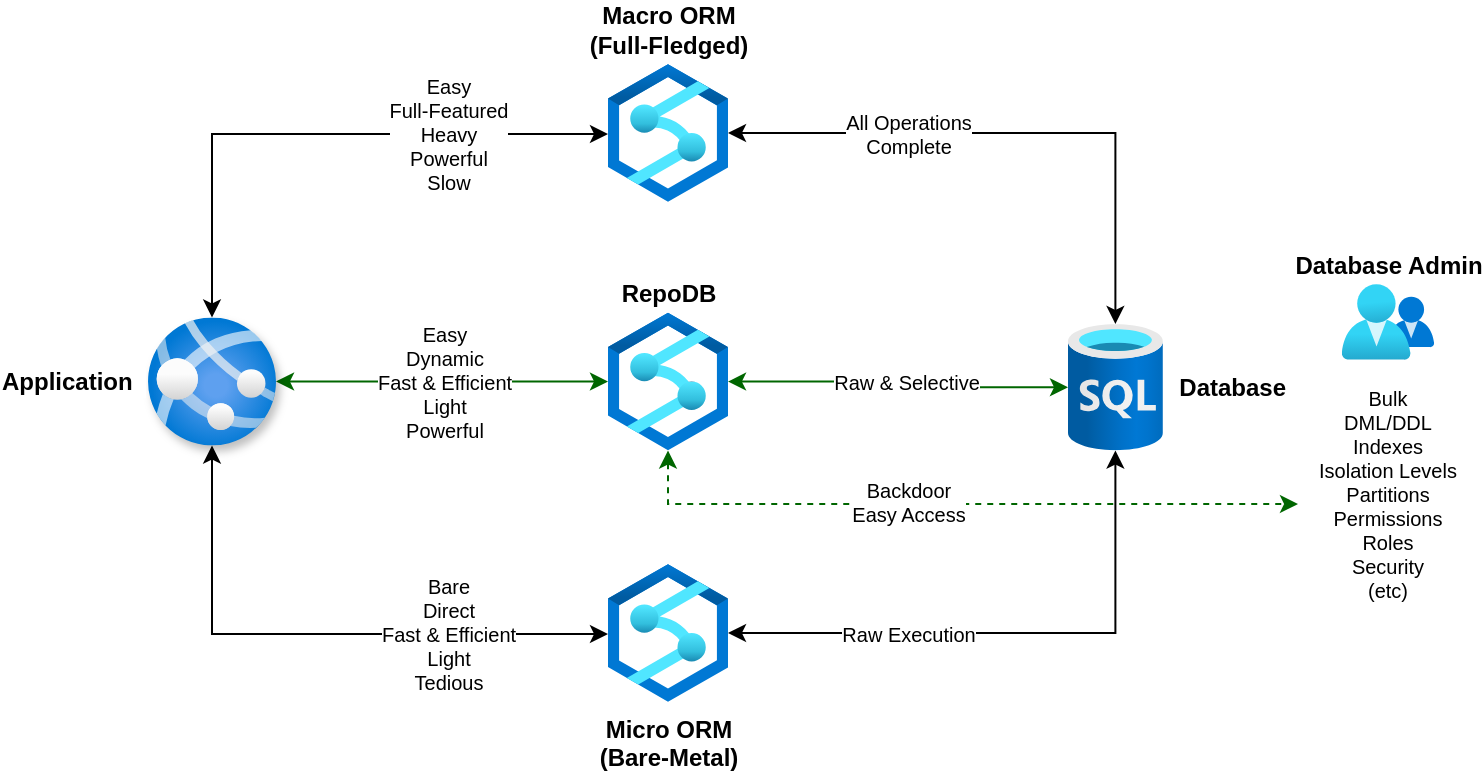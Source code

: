<mxfile version="14.1.2" type="device" pages="6"><diagram id="10lIFH7Bg5cC7D3KrlRW" name="Difference"><mxGraphModel dx="1888" dy="525" grid="1" gridSize="10" guides="1" tooltips="1" connect="1" arrows="1" fold="1" page="1" pageScale="1" pageWidth="850" pageHeight="1100" math="0" shadow="0"><root><mxCell id="GfgSWUdoKKVmGwjpUmnq-0"/><mxCell id="GfgSWUdoKKVmGwjpUmnq-1" parent="GfgSWUdoKKVmGwjpUmnq-0"/><mxCell id="CgkkvirQ11GcVkRN40uU-2" style="edgeStyle=orthogonalEdgeStyle;rounded=0;orthogonalLoop=1;jettySize=auto;html=1;startArrow=classic;startFill=1;strokeColor=#006600;" edge="1" parent="GfgSWUdoKKVmGwjpUmnq-1" source="cIOMHiSK-U18MOHfjPbA-0" target="CgkkvirQ11GcVkRN40uU-1"><mxGeometry relative="1" as="geometry"/></mxCell><mxCell id="5gTxsN88j9ndWd8xic8Z-1" value="Easy&lt;br style=&quot;font-size: 10px&quot;&gt;Dynamic&lt;br style=&quot;font-size: 10px&quot;&gt;Fast &amp;amp; Efficient&lt;br&gt;Light&lt;br&gt;Powerful" style="edgeLabel;html=1;align=center;verticalAlign=middle;resizable=0;points=[];fontSize=10;" vertex="1" connectable="0" parent="CgkkvirQ11GcVkRN40uU-2"><mxGeometry x="0.078" y="1" relative="1" as="geometry"><mxPoint x="-5.67" y="0.92" as="offset"/></mxGeometry></mxCell><mxCell id="cIOMHiSK-U18MOHfjPbA-0" value="&lt;b&gt;Application&amp;nbsp;&amp;nbsp;&lt;/b&gt;" style="aspect=fixed;html=1;points=[];align=right;image;fontSize=12;image=img/lib/azure2/containers/App_Services.svg;shadow=1;labelPosition=left;verticalLabelPosition=middle;verticalAlign=middle;" vertex="1" parent="GfgSWUdoKKVmGwjpUmnq-1"><mxGeometry x="-150" y="216.75" width="64" height="64" as="geometry"/></mxCell><mxCell id="CgkkvirQ11GcVkRN40uU-0" value="&amp;nbsp; Database" style="aspect=fixed;html=1;points=[];align=left;image;fontSize=12;image=img/lib/azure2/databases/SQL_Database.svg;fontStyle=1;labelPosition=right;verticalLabelPosition=middle;verticalAlign=middle;" vertex="1" parent="GfgSWUdoKKVmGwjpUmnq-1"><mxGeometry x="310" y="220" width="47.44" height="63.25" as="geometry"/></mxCell><mxCell id="CgkkvirQ11GcVkRN40uU-7" style="edgeStyle=orthogonalEdgeStyle;rounded=0;orthogonalLoop=1;jettySize=auto;html=1;fontSize=10;startArrow=classic;startFill=1;strokeColor=#006600;" edge="1" parent="GfgSWUdoKKVmGwjpUmnq-1" source="CgkkvirQ11GcVkRN40uU-1" target="CgkkvirQ11GcVkRN40uU-0"><mxGeometry relative="1" as="geometry"/></mxCell><mxCell id="5gTxsN88j9ndWd8xic8Z-0" value="Raw &amp;amp; Selective" style="edgeLabel;html=1;align=center;verticalAlign=middle;resizable=0;points=[];fontSize=10;" vertex="1" connectable="0" parent="CgkkvirQ11GcVkRN40uU-7"><mxGeometry x="-0.079" relative="1" as="geometry"><mxPoint x="9" y="-0.05" as="offset"/></mxGeometry></mxCell><mxCell id="5gTxsN88j9ndWd8xic8Z-18" style="edgeStyle=orthogonalEdgeStyle;rounded=0;orthogonalLoop=1;jettySize=auto;html=1;startArrow=classic;startFill=1;fontSize=10;dashed=1;strokeColor=#006600;" edge="1" parent="GfgSWUdoKKVmGwjpUmnq-1" source="CgkkvirQ11GcVkRN40uU-1" target="5gTxsN88j9ndWd8xic8Z-17"><mxGeometry relative="1" as="geometry"><Array as="points"><mxPoint x="110" y="310"/><mxPoint x="470" y="310"/></Array></mxGeometry></mxCell><mxCell id="5gTxsN88j9ndWd8xic8Z-19" value="Backdoor&lt;br&gt;Easy Access" style="edgeLabel;html=1;align=center;verticalAlign=middle;resizable=0;points=[];fontSize=10;" vertex="1" connectable="0" parent="5gTxsN88j9ndWd8xic8Z-18"><mxGeometry x="0.074" y="1" relative="1" as="geometry"><mxPoint x="-37.25" as="offset"/></mxGeometry></mxCell><mxCell id="CgkkvirQ11GcVkRN40uU-1" value="RepoDB" style="aspect=fixed;html=1;points=[];align=center;image;fontSize=12;image=img/lib/azure2/databases/Azure_Synapse_Analytics.svg;fontStyle=1;labelPosition=center;verticalLabelPosition=top;verticalAlign=bottom;" vertex="1" parent="GfgSWUdoKKVmGwjpUmnq-1"><mxGeometry x="80" y="214.25" width="60" height="69" as="geometry"/></mxCell><mxCell id="5gTxsN88j9ndWd8xic8Z-2" value="Micro ORM&lt;br&gt;(Bare-Metal)" style="aspect=fixed;html=1;points=[];align=center;image;fontSize=12;image=img/lib/azure2/databases/Azure_Synapse_Analytics.svg;fontStyle=1" vertex="1" parent="GfgSWUdoKKVmGwjpUmnq-1"><mxGeometry x="80" y="340" width="60" height="69" as="geometry"/></mxCell><mxCell id="5gTxsN88j9ndWd8xic8Z-3" value="Macro ORM&lt;br&gt;(Full-Fledged)" style="aspect=fixed;html=1;points=[];align=center;image;fontSize=12;image=img/lib/azure2/databases/Azure_Synapse_Analytics.svg;fontStyle=1;labelPosition=center;verticalLabelPosition=top;verticalAlign=bottom;" vertex="1" parent="GfgSWUdoKKVmGwjpUmnq-1"><mxGeometry x="80" y="90" width="60" height="69" as="geometry"/></mxCell><mxCell id="5gTxsN88j9ndWd8xic8Z-4" style="edgeStyle=orthogonalEdgeStyle;rounded=0;orthogonalLoop=1;jettySize=auto;html=1;startArrow=classic;startFill=1;fontSize=10;" edge="1" parent="GfgSWUdoKKVmGwjpUmnq-1" source="cIOMHiSK-U18MOHfjPbA-0" target="5gTxsN88j9ndWd8xic8Z-3"><mxGeometry relative="1" as="geometry"><mxPoint x="-156" y="261.294" as="sourcePoint"/><mxPoint x="60" y="104" as="targetPoint"/><Array as="points"><mxPoint x="-118" y="125"/></Array></mxGeometry></mxCell><mxCell id="5gTxsN88j9ndWd8xic8Z-5" value="Easy&lt;br style=&quot;font-size: 10px;&quot;&gt;Full-Featured&lt;br style=&quot;font-size: 10px;&quot;&gt;Heavy&lt;br style=&quot;font-size: 10px;&quot;&gt;Powerful&lt;br style=&quot;font-size: 10px;&quot;&gt;Slow" style="edgeLabel;html=1;align=center;verticalAlign=middle;resizable=0;points=[];fontSize=10;" vertex="1" connectable="0" parent="5gTxsN88j9ndWd8xic8Z-4"><mxGeometry x="0.078" y="1" relative="1" as="geometry"><mxPoint x="53.75" y="0.5" as="offset"/></mxGeometry></mxCell><mxCell id="5gTxsN88j9ndWd8xic8Z-6" style="edgeStyle=orthogonalEdgeStyle;rounded=0;orthogonalLoop=1;jettySize=auto;html=1;fontSize=10;startArrow=classic;startFill=1;" edge="1" parent="GfgSWUdoKKVmGwjpUmnq-1" source="5gTxsN88j9ndWd8xic8Z-3" target="CgkkvirQ11GcVkRN40uU-0"><mxGeometry relative="1" as="geometry"><mxPoint x="150" y="258.824" as="sourcePoint"/><mxPoint x="390" y="258.706" as="targetPoint"/></mxGeometry></mxCell><mxCell id="5gTxsN88j9ndWd8xic8Z-7" value="All Operations&lt;br style=&quot;font-size: 10px;&quot;&gt;Complete" style="edgeLabel;html=1;align=center;verticalAlign=middle;resizable=0;points=[];fontSize=10;" vertex="1" connectable="0" parent="5gTxsN88j9ndWd8xic8Z-6"><mxGeometry x="-0.079" relative="1" as="geometry"><mxPoint x="-43" as="offset"/></mxGeometry></mxCell><mxCell id="5gTxsN88j9ndWd8xic8Z-8" style="edgeStyle=orthogonalEdgeStyle;rounded=0;orthogonalLoop=1;jettySize=auto;html=1;startArrow=classic;startFill=1;fontSize=10;" edge="1" parent="GfgSWUdoKKVmGwjpUmnq-1" source="cIOMHiSK-U18MOHfjPbA-0" target="5gTxsN88j9ndWd8xic8Z-2"><mxGeometry relative="1" as="geometry"><mxPoint x="-172" y="320" as="sourcePoint"/><mxPoint x="60" y="395" as="targetPoint"/><Array as="points"><mxPoint x="-118" y="375"/></Array></mxGeometry></mxCell><mxCell id="5gTxsN88j9ndWd8xic8Z-9" value="Bare&lt;br&gt;Direct&lt;br style=&quot;font-size: 10px&quot;&gt;Fast &amp;amp; Efficient&lt;br style=&quot;font-size: 10px&quot;&gt;Light&lt;br style=&quot;font-size: 10px&quot;&gt;Tedious" style="edgeLabel;html=1;align=center;verticalAlign=middle;resizable=0;points=[];fontSize=10;" vertex="1" connectable="0" parent="5gTxsN88j9ndWd8xic8Z-8"><mxGeometry x="0.078" y="1" relative="1" as="geometry"><mxPoint x="54.25" y="0.5" as="offset"/></mxGeometry></mxCell><mxCell id="5gTxsN88j9ndWd8xic8Z-10" style="edgeStyle=orthogonalEdgeStyle;rounded=0;orthogonalLoop=1;jettySize=auto;html=1;fontSize=10;startArrow=classic;startFill=1;" edge="1" parent="GfgSWUdoKKVmGwjpUmnq-1" source="5gTxsN88j9ndWd8xic8Z-2" target="CgkkvirQ11GcVkRN40uU-0"><mxGeometry relative="1" as="geometry"><mxPoint x="150" y="114.5" as="sourcePoint"/><mxPoint x="413.667" y="227.13" as="targetPoint"/></mxGeometry></mxCell><mxCell id="5gTxsN88j9ndWd8xic8Z-11" value="Raw Execution" style="edgeLabel;html=1;align=center;verticalAlign=middle;resizable=0;points=[];fontSize=10;" vertex="1" connectable="0" parent="5gTxsN88j9ndWd8xic8Z-10"><mxGeometry x="-0.079" relative="1" as="geometry"><mxPoint x="-41.0" as="offset"/></mxGeometry></mxCell><mxCell id="5gTxsN88j9ndWd8xic8Z-17" value="Bulk&lt;br&gt;DML/DDL&lt;br&gt;Indexes&lt;br&gt;Isolation Levels&lt;br&gt;Partitions&lt;br&gt;Permissions&lt;br&gt;Roles&lt;br&gt;Security&lt;br&gt;(etc)" style="text;html=1;strokeColor=none;fillColor=none;align=center;verticalAlign=middle;whiteSpace=wrap;rounded=0;shadow=0;dashed=1;fontSize=10;" vertex="1" parent="GfgSWUdoKKVmGwjpUmnq-1"><mxGeometry x="425" y="240" width="90" height="130" as="geometry"/></mxCell><mxCell id="5gTxsN88j9ndWd8xic8Z-20" value="Database Admin" style="aspect=fixed;html=1;points=[];align=center;image;fontSize=12;image=img/lib/azure2/identity/Groups.svg;shadow=0;dashed=1;fontStyle=1;labelPosition=center;verticalLabelPosition=top;verticalAlign=bottom;" vertex="1" parent="GfgSWUdoKKVmGwjpUmnq-1"><mxGeometry x="446.93" y="200" width="46.13" height="38" as="geometry"/></mxCell></root></mxGraphModel></diagram><diagram id="eZhlP6qboFKblWnlR4mY" name="Cache"><mxGraphModel dx="1888" dy="525" grid="1" gridSize="10" guides="1" tooltips="1" connect="1" arrows="1" fold="1" page="1" pageScale="1" pageWidth="850" pageHeight="1100" math="0" shadow="0"><root><mxCell id="0"/><mxCell id="1" parent="0"/><mxCell id="Wlg2prGURSGZvfRcn7S8-1" value="Cache Storage" style="aspect=fixed;html=1;points=[];align=center;image;fontSize=12;image=img/lib/azure2/general/Cache.svg;fontStyle=1" parent="1" vertex="1"><mxGeometry x="275" y="226.5" width="47" height="47" as="geometry"/></mxCell><mxCell id="Wlg2prGURSGZvfRcn7S8-3" value="Database&lt;br&gt;(Network Boundary)&lt;br&gt;(Cloud/On-Premise)" style="aspect=fixed;html=1;points=[];align=center;image;fontSize=12;image=img/lib/azure2/databases/SQL_Database.svg;fontStyle=1" parent="1" vertex="1"><mxGeometry x="139.24" y="320" width="36.75" height="49" as="geometry"/></mxCell><mxCell id="Wlg2prGURSGZvfRcn7S8-7" value="Has CacheKey?" style="aspect=fixed;html=1;points=[];align=center;image;fontSize=12;image=img/lib/azure2/general/Code.svg;fontStyle=1;verticalAlign=bottom;labelPosition=center;verticalLabelPosition=top;" parent="1" vertex="1"><mxGeometry x="130.54" y="228" width="54.15" height="44" as="geometry"/></mxCell><mxCell id="Wlg2prGURSGZvfRcn7S8-8" value="&amp;nbsp;Is Present?" style="aspect=fixed;html=1;points=[];align=left;image;fontSize=12;image=img/lib/azure2/general/Code.svg;fontStyle=1;labelPosition=right;verticalLabelPosition=middle;verticalAlign=middle;" parent="1" vertex="1"><mxGeometry x="411" y="226.5" width="54.77" height="44.5" as="geometry"/></mxCell><mxCell id="Wlg2prGURSGZvfRcn7S8-13" value="" style="endArrow=classic;html=1;" parent="1" target="hF_R-jiEY0Gknix1rEMa-2" edge="1"><mxGeometry width="50" height="50" relative="1" as="geometry"><mxPoint x="-110" y="252" as="sourcePoint"/><mxPoint x="-21" y="252" as="targetPoint"/></mxGeometry></mxCell><mxCell id="Wlg2prGURSGZvfRcn7S8-16" value="Call" style="edgeLabel;html=1;align=center;verticalAlign=middle;resizable=0;points=[];" parent="Wlg2prGURSGZvfRcn7S8-13" vertex="1" connectable="0"><mxGeometry x="-0.101" relative="1" as="geometry"><mxPoint x="-2.8" as="offset"/></mxGeometry></mxCell><mxCell id="Wlg2prGURSGZvfRcn7S8-14" value="" style="endArrow=classic;html=1;" parent="1" source="hF_R-jiEY0Gknix1rEMa-2" target="Wlg2prGURSGZvfRcn7S8-7" edge="1"><mxGeometry width="50" height="50" relative="1" as="geometry"><mxPoint x="27.75" y="251.684" as="sourcePoint"/><mxPoint x="29" y="264" as="targetPoint"/></mxGeometry></mxCell><mxCell id="Wlg2prGURSGZvfRcn7S8-22" value="Check" style="edgeLabel;html=1;align=center;verticalAlign=middle;resizable=0;points=[];" parent="Wlg2prGURSGZvfRcn7S8-14" vertex="1" connectable="0"><mxGeometry x="0.046" relative="1" as="geometry"><mxPoint as="offset"/></mxGeometry></mxCell><mxCell id="Wlg2prGURSGZvfRcn7S8-23" value="" style="endArrow=classic;html=1;" parent="1" source="Wlg2prGURSGZvfRcn7S8-7" target="Wlg2prGURSGZvfRcn7S8-1" edge="1"><mxGeometry width="50" height="50" relative="1" as="geometry"><mxPoint x="81.0" y="264" as="sourcePoint"/><mxPoint x="210" y="264" as="targetPoint"/></mxGeometry></mxCell><mxCell id="Wlg2prGURSGZvfRcn7S8-24" value="Yes" style="edgeLabel;html=1;align=center;verticalAlign=middle;resizable=0;points=[];" parent="Wlg2prGURSGZvfRcn7S8-23" vertex="1" connectable="0"><mxGeometry x="0.046" relative="1" as="geometry"><mxPoint as="offset"/></mxGeometry></mxCell><mxCell id="Wlg2prGURSGZvfRcn7S8-25" value="" style="endArrow=classic;html=1;" parent="1" source="Wlg2prGURSGZvfRcn7S8-7" target="Wlg2prGURSGZvfRcn7S8-3" edge="1"><mxGeometry width="50" height="50" relative="1" as="geometry"><mxPoint x="91.0" y="274" as="sourcePoint"/><mxPoint x="220" y="274" as="targetPoint"/></mxGeometry></mxCell><mxCell id="Wlg2prGURSGZvfRcn7S8-26" value="No" style="edgeLabel;html=1;align=center;verticalAlign=middle;resizable=0;points=[];" parent="Wlg2prGURSGZvfRcn7S8-25" vertex="1" connectable="0"><mxGeometry x="0.046" relative="1" as="geometry"><mxPoint as="offset"/></mxGeometry></mxCell><mxCell id="Wlg2prGURSGZvfRcn7S8-27" value="" style="endArrow=classic;html=1;" parent="1" source="Wlg2prGURSGZvfRcn7S8-1" target="Wlg2prGURSGZvfRcn7S8-8" edge="1"><mxGeometry width="50" height="50" relative="1" as="geometry"><mxPoint x="101.0" y="284" as="sourcePoint"/><mxPoint x="230" y="284" as="targetPoint"/></mxGeometry></mxCell><mxCell id="Wlg2prGURSGZvfRcn7S8-28" value="Check" style="edgeLabel;html=1;align=center;verticalAlign=middle;resizable=0;points=[];" parent="Wlg2prGURSGZvfRcn7S8-27" vertex="1" connectable="0"><mxGeometry x="0.046" relative="1" as="geometry"><mxPoint as="offset"/></mxGeometry></mxCell><mxCell id="Wlg2prGURSGZvfRcn7S8-29" value="" style="endArrow=classic;html=1;" parent="1" source="Wlg2prGURSGZvfRcn7S8-8" target="hF_R-jiEY0Gknix1rEMa-1" edge="1"><mxGeometry width="50" height="50" relative="1" as="geometry"><mxPoint x="603" y="228" as="sourcePoint"/><mxPoint x="-144.86" y="221.04" as="targetPoint"/><Array as="points"><mxPoint x="440" y="150"/><mxPoint x="-144" y="150"/></Array></mxGeometry></mxCell><mxCell id="Wlg2prGURSGZvfRcn7S8-30" value="Yes/&lt;br&gt;Return" style="edgeLabel;html=1;align=center;verticalAlign=middle;resizable=0;points=[];" parent="Wlg2prGURSGZvfRcn7S8-29" vertex="1" connectable="0"><mxGeometry x="0.046" relative="1" as="geometry"><mxPoint x="300.94" y="25" as="offset"/></mxGeometry></mxCell><mxCell id="Wlg2prGURSGZvfRcn7S8-31" value="" style="endArrow=classic;html=1;" parent="1" source="Wlg2prGURSGZvfRcn7S8-8" target="Wlg2prGURSGZvfRcn7S8-3" edge="1"><mxGeometry width="50" height="50" relative="1" as="geometry"><mxPoint x="284" y="274" as="sourcePoint"/><mxPoint x="379" y="392" as="targetPoint"/><Array as="points"><mxPoint x="438" y="345"/></Array></mxGeometry></mxCell><mxCell id="Wlg2prGURSGZvfRcn7S8-32" value="No" style="edgeLabel;html=1;align=center;verticalAlign=middle;resizable=0;points=[];" parent="Wlg2prGURSGZvfRcn7S8-31" vertex="1" connectable="0"><mxGeometry x="0.046" relative="1" as="geometry"><mxPoint x="102.38" y="-44.82" as="offset"/></mxGeometry></mxCell><mxCell id="Wlg2prGURSGZvfRcn7S8-35" value="" style="endArrow=classic;html=1;" parent="1" source="Wlg2prGURSGZvfRcn7S8-3" target="hF_R-jiEY0Gknix1rEMa-1" edge="1"><mxGeometry width="50" height="50" relative="1" as="geometry"><mxPoint x="-41" y="492" as="sourcePoint"/><mxPoint x="-139.804" y="282" as="targetPoint"/><Array as="points"><mxPoint x="-144" y="345"/></Array></mxGeometry></mxCell><mxCell id="hF_R-jiEY0Gknix1rEMa-5" value="Return" style="edgeLabel;html=1;align=center;verticalAlign=middle;resizable=0;points=[];" parent="Wlg2prGURSGZvfRcn7S8-35" vertex="1" connectable="0"><mxGeometry x="-0.109" y="-2" relative="1" as="geometry"><mxPoint x="15.76" y="1.71" as="offset"/></mxGeometry></mxCell><mxCell id="hF_R-jiEY0Gknix1rEMa-1" value="&lt;b style=&quot;&quot;&gt;Client&amp;nbsp;&amp;nbsp;&lt;br&gt;(RepoDB)&amp;nbsp;&amp;nbsp;&lt;/b&gt;" style="aspect=fixed;html=1;points=[];align=center;image;fontSize=12;image=img/lib/azure2/containers/App_Services.svg;shadow=1;labelPosition=left;verticalLabelPosition=middle;verticalAlign=middle;" parent="1" vertex="1"><mxGeometry x="-176" y="216.75" width="64" height="64" as="geometry"/></mxCell><mxCell id="hF_R-jiEY0Gknix1rEMa-2" value="&lt;b&gt;Query&lt;br&gt;QueryAll&lt;br&gt;ExecuteQuery&lt;br&gt;&lt;/b&gt;" style="aspect=fixed;html=1;points=[];align=center;image;fontSize=12;image=img/lib/azure2/general/Input_Output.svg;shadow=1;labelPosition=center;verticalLabelPosition=top;verticalAlign=bottom;" parent="1" vertex="1"><mxGeometry x="-20" y="226.5" width="58.18" height="50" as="geometry"/></mxCell></root></mxGraphModel></diagram><diagram id="NeNPiERjSh9euDg9FOz4" name="BulkInsert"><mxGraphModel dx="1715" dy="1538" grid="1" gridSize="10" guides="1" tooltips="1" connect="1" arrows="1" fold="1" page="1" pageScale="1" pageWidth="850" pageHeight="1100" math="0" shadow="0"><root><mxCell id="U-a4jr04ZeRH15P0oile-0"/><mxCell id="U-a4jr04ZeRH15P0oile-1" parent="U-a4jr04ZeRH15P0oile-0"/><mxCell id="cth2TxKoVpDffzyN-MOC-4" value="" style="endArrow=classic;html=1;" edge="1" parent="U-a4jr04ZeRH15P0oile-1" target="cth2TxKoVpDffzyN-MOC-21" source="cth2TxKoVpDffzyN-MOC-20"><mxGeometry width="50" height="50" relative="1" as="geometry"><mxPoint x="-110" y="252" as="sourcePoint"/><mxPoint x="-21" y="252" as="targetPoint"/><Array as="points"/></mxGeometry></mxCell><mxCell id="cth2TxKoVpDffzyN-MOC-5" value="BulkInsert" style="edgeLabel;html=1;align=center;verticalAlign=middle;resizable=0;points=[];" vertex="1" connectable="0" parent="cth2TxKoVpDffzyN-MOC-4"><mxGeometry x="-0.101" relative="1" as="geometry"><mxPoint x="-2.8" as="offset"/></mxGeometry></mxCell><mxCell id="cth2TxKoVpDffzyN-MOC-6" value="" style="endArrow=classic;html=1;" edge="1" parent="U-a4jr04ZeRH15P0oile-1" source="cth2TxKoVpDffzyN-MOC-21" target="cth2TxKoVpDffzyN-MOC-23"><mxGeometry width="50" height="50" relative="1" as="geometry"><mxPoint x="27.75" y="251.684" as="sourcePoint"/><mxPoint x="130.54" y="249.456" as="targetPoint"/><Array as="points"><mxPoint x="157" y="180"/></Array></mxGeometry></mxCell><mxCell id="cth2TxKoVpDffzyN-MOC-7" value="Pass&lt;br&gt;(Converted)" style="edgeLabel;html=1;align=center;verticalAlign=middle;resizable=0;points=[];" vertex="1" connectable="0" parent="cth2TxKoVpDffzyN-MOC-6"><mxGeometry x="0.046" relative="1" as="geometry"><mxPoint x="-0.07" y="-12.07" as="offset"/></mxGeometry></mxCell><mxCell id="cth2TxKoVpDffzyN-MOC-20" value="&lt;b&gt;Client&lt;br&gt;(RepoDB)&lt;/b&gt;" style="aspect=fixed;html=1;points=[];align=center;image;fontSize=12;image=img/lib/azure2/containers/App_Services.svg;shadow=1;labelPosition=center;verticalLabelPosition=top;verticalAlign=bottom;" vertex="1" parent="U-a4jr04ZeRH15P0oile-1"><mxGeometry x="130" y="-30.0" width="53.87" height="53.87" as="geometry"/></mxCell><mxCell id="cth2TxKoVpDffzyN-MOC-25" style="edgeStyle=orthogonalEdgeStyle;rounded=0;orthogonalLoop=1;jettySize=auto;html=1;shadow=0;" edge="1" parent="U-a4jr04ZeRH15P0oile-1" source="cth2TxKoVpDffzyN-MOC-23" target="cth2TxKoVpDffzyN-MOC-24"><mxGeometry relative="1" as="geometry"/></mxCell><mxCell id="cth2TxKoVpDffzyN-MOC-26" value="WriteToServer" style="edgeLabel;html=1;align=center;verticalAlign=middle;resizable=0;points=[];" vertex="1" connectable="0" parent="cth2TxKoVpDffzyN-MOC-25"><mxGeometry x="-0.181" y="-1" relative="1" as="geometry"><mxPoint as="offset"/></mxGeometry></mxCell><mxCell id="cth2TxKoVpDffzyN-MOC-23" value="&lt;span style=&quot;font-weight: 700&quot;&gt;SqlBulkCopy&amp;nbsp;&amp;nbsp;&lt;/span&gt;" style="aspect=fixed;html=1;points=[];align=right;image;fontSize=12;image=img/lib/azure2/general/Module.svg;shadow=1;labelPosition=left;verticalLabelPosition=middle;verticalAlign=middle;" vertex="1" parent="U-a4jr04ZeRH15P0oile-1"><mxGeometry x="133.19" y="220" width="47.5" height="47.5" as="geometry"/></mxCell><mxCell id="cth2TxKoVpDffzyN-MOC-29" style="edgeStyle=orthogonalEdgeStyle;rounded=0;orthogonalLoop=1;jettySize=auto;html=1;shadow=0;" edge="1" parent="U-a4jr04ZeRH15P0oile-1" source="cth2TxKoVpDffzyN-MOC-24" target="cth2TxKoVpDffzyN-MOC-28"><mxGeometry relative="1" as="geometry"/></mxCell><mxCell id="cth2TxKoVpDffzyN-MOC-30" value="Yes" style="edgeLabel;html=1;align=center;verticalAlign=middle;resizable=0;points=[];" vertex="1" connectable="0" parent="cth2TxKoVpDffzyN-MOC-29"><mxGeometry x="-0.053" relative="1" as="geometry"><mxPoint as="offset"/></mxGeometry></mxCell><mxCell id="cth2TxKoVpDffzyN-MOC-33" style="edgeStyle=orthogonalEdgeStyle;rounded=0;orthogonalLoop=1;jettySize=auto;html=1;shadow=0;" edge="1" parent="U-a4jr04ZeRH15P0oile-1" source="cth2TxKoVpDffzyN-MOC-24" target="cth2TxKoVpDffzyN-MOC-34"><mxGeometry relative="1" as="geometry"><mxPoint x="157.62" y="430.0" as="targetPoint"/></mxGeometry></mxCell><mxCell id="cth2TxKoVpDffzyN-MOC-35" value="No&lt;br&gt;(BulkInsert/Pass)" style="edgeLabel;html=1;align=center;verticalAlign=middle;resizable=0;points=[];" vertex="1" connectable="0" parent="cth2TxKoVpDffzyN-MOC-33"><mxGeometry x="-0.354" relative="1" as="geometry"><mxPoint as="offset"/></mxGeometry></mxCell><mxCell id="cth2TxKoVpDffzyN-MOC-24" value="IsReturnIdentity?&amp;nbsp;" style="aspect=fixed;html=1;points=[];align=right;image;fontSize=12;image=img/lib/azure2/general/Code.svg;fontStyle=1;verticalAlign=middle;labelPosition=left;verticalLabelPosition=middle;" vertex="1" parent="U-a4jr04ZeRH15P0oile-1"><mxGeometry x="130" y="340" width="54.15" height="44" as="geometry"/></mxCell><mxCell id="5829lSGMn2SiPYI6SEtR-1" style="edgeStyle=orthogonalEdgeStyle;rounded=0;orthogonalLoop=1;jettySize=auto;html=1;shadow=0;" edge="1" parent="U-a4jr04ZeRH15P0oile-1" source="cth2TxKoVpDffzyN-MOC-28" target="5829lSGMn2SiPYI6SEtR-0"><mxGeometry relative="1" as="geometry"/></mxCell><mxCell id="5829lSGMn2SiPYI6SEtR-2" value="Yes" style="edgeLabel;html=1;align=center;verticalAlign=middle;resizable=0;points=[];" vertex="1" connectable="0" parent="5829lSGMn2SiPYI6SEtR-1"><mxGeometry x="-0.226" relative="1" as="geometry"><mxPoint x="6.68" as="offset"/></mxGeometry></mxCell><mxCell id="5829lSGMn2SiPYI6SEtR-4" style="edgeStyle=orthogonalEdgeStyle;rounded=0;orthogonalLoop=1;jettySize=auto;html=1;entryX=-0.017;entryY=0.667;entryDx=0;entryDy=0;entryPerimeter=0;shadow=0;" edge="1" parent="U-a4jr04ZeRH15P0oile-1" source="cth2TxKoVpDffzyN-MOC-28" target="5829lSGMn2SiPYI6SEtR-3"><mxGeometry relative="1" as="geometry"><Array as="points"><mxPoint x="287" y="483"/></Array></mxGeometry></mxCell><mxCell id="5829lSGMn2SiPYI6SEtR-5" value="No" style="edgeLabel;html=1;align=center;verticalAlign=middle;resizable=0;points=[];" vertex="1" connectable="0" parent="5829lSGMn2SiPYI6SEtR-4"><mxGeometry x="-0.762" y="1" relative="1" as="geometry"><mxPoint as="offset"/></mxGeometry></mxCell><mxCell id="cth2TxKoVpDffzyN-MOC-28" value="IsUsePhysicalTable?" style="aspect=fixed;html=1;points=[];align=center;image;fontSize=12;image=img/lib/azure2/general/Code.svg;fontStyle=1;verticalAlign=bottom;labelPosition=center;verticalLabelPosition=top;" vertex="1" parent="U-a4jr04ZeRH15P0oile-1"><mxGeometry x="260" y="340" width="54.15" height="44" as="geometry"/></mxCell><mxCell id="cth2TxKoVpDffzyN-MOC-34" value="Table&amp;nbsp;&amp;nbsp;" style="aspect=fixed;html=1;points=[];align=right;image;fontSize=12;image=img/lib/azure2/general/Table.svg;shadow=0;fontStyle=1;labelPosition=left;verticalLabelPosition=top;verticalAlign=bottom;" vertex="1" parent="U-a4jr04ZeRH15P0oile-1"><mxGeometry x="126.17" y="480" width="61.54" height="50" as="geometry"/></mxCell><mxCell id="5829lSGMn2SiPYI6SEtR-6" style="edgeStyle=orthogonalEdgeStyle;rounded=0;orthogonalLoop=1;jettySize=auto;html=1;shadow=0;" edge="1" parent="U-a4jr04ZeRH15P0oile-1" source="5829lSGMn2SiPYI6SEtR-0" target="cth2TxKoVpDffzyN-MOC-34"><mxGeometry relative="1" as="geometry"><Array as="points"><mxPoint x="490" y="362"/><mxPoint x="490" y="630"/><mxPoint x="158" y="630"/></Array></mxGeometry></mxCell><mxCell id="5829lSGMn2SiPYI6SEtR-8" value="INSERT INTO&lt;br&gt;(SQL)" style="edgeLabel;html=1;align=center;verticalAlign=middle;resizable=0;points=[];" vertex="1" connectable="0" parent="5829lSGMn2SiPYI6SEtR-6"><mxGeometry x="-0.735" relative="1" as="geometry"><mxPoint y="-18.94" as="offset"/></mxGeometry></mxCell><mxCell id="5829lSGMn2SiPYI6SEtR-0" value="&lt;b&gt;Create Table&lt;br&gt;(Physical)&lt;br&gt;&lt;/b&gt;" style="aspect=fixed;html=1;points=[];align=center;image;fontSize=12;image=img/lib/azure2/general/Input_Output.svg;shadow=1;labelPosition=center;verticalLabelPosition=top;verticalAlign=bottom;" vertex="1" parent="U-a4jr04ZeRH15P0oile-1"><mxGeometry x="390" y="337" width="58.18" height="50" as="geometry"/></mxCell><mxCell id="5829lSGMn2SiPYI6SEtR-7" style="edgeStyle=orthogonalEdgeStyle;rounded=0;orthogonalLoop=1;jettySize=auto;html=1;entryX=0.929;entryY=0.64;entryDx=0;entryDy=0;entryPerimeter=0;shadow=0;" edge="1" parent="U-a4jr04ZeRH15P0oile-1" source="5829lSGMn2SiPYI6SEtR-3" target="cth2TxKoVpDffzyN-MOC-34"><mxGeometry relative="1" as="geometry"><Array as="points"><mxPoint x="419" y="570"/><mxPoint x="230" y="570"/><mxPoint x="230" y="512"/></Array></mxGeometry></mxCell><mxCell id="5829lSGMn2SiPYI6SEtR-9" value="INSERT INTO&lt;br&gt;(SQL)" style="edgeLabel;html=1;align=center;verticalAlign=middle;resizable=0;points=[];" vertex="1" connectable="0" parent="5829lSGMn2SiPYI6SEtR-7"><mxGeometry x="-0.866" relative="1" as="geometry"><mxPoint x="-0.01" y="6" as="offset"/></mxGeometry></mxCell><mxCell id="5829lSGMn2SiPYI6SEtR-3" value="&lt;b&gt;Create Table&lt;br&gt;(Temporary)&lt;br&gt;&lt;/b&gt;" style="aspect=fixed;html=1;points=[];align=center;image;fontSize=12;image=img/lib/azure2/general/Input_Output.svg;shadow=1;labelPosition=center;verticalLabelPosition=top;verticalAlign=bottom;" vertex="1" parent="U-a4jr04ZeRH15P0oile-1"><mxGeometry x="390" y="450" width="58.18" height="50" as="geometry"/></mxCell><mxCell id="cth2TxKoVpDffzyN-MOC-21" value="&lt;b&gt;DbDataReader&amp;nbsp;&amp;nbsp;&lt;br&gt;&amp;nbsp; IEnumerable&amp;lt;T&amp;gt;&amp;nbsp;&amp;nbsp;&lt;br&gt;DataTable&amp;nbsp;&amp;nbsp;&lt;br&gt;&lt;/b&gt;" style="aspect=fixed;html=1;points=[];align=right;image;fontSize=12;image=img/lib/azure2/general/Input_Output.svg;shadow=1;labelPosition=left;verticalLabelPosition=middle;verticalAlign=middle;" vertex="1" parent="U-a4jr04ZeRH15P0oile-1"><mxGeometry x="127.98" y="100" width="58.18" height="50" as="geometry"/></mxCell><mxCell id="5829lSGMn2SiPYI6SEtR-21" style="edgeStyle=orthogonalEdgeStyle;rounded=0;orthogonalLoop=1;jettySize=auto;html=1;shadow=0;" edge="1" parent="U-a4jr04ZeRH15P0oile-1" source="cth2TxKoVpDffzyN-MOC-34" target="cth2TxKoVpDffzyN-MOC-20"><mxGeometry relative="1" as="geometry"><mxPoint x="126.17" y="505" as="sourcePoint"/><mxPoint x="120" y="115" as="targetPoint"/><Array as="points"><mxPoint x="-10" y="505"/><mxPoint x="-10" y="-3"/></Array></mxGeometry></mxCell><mxCell id="GbWTMLaRqmd7WyiFMoQL-0" value="Return&lt;br&gt;(Identities)" style="edgeLabel;html=1;align=center;verticalAlign=middle;resizable=0;points=[];" vertex="1" connectable="0" parent="5829lSGMn2SiPYI6SEtR-21"><mxGeometry x="-0.111" y="1" relative="1" as="geometry"><mxPoint x="0.94" y="157.16" as="offset"/></mxGeometry></mxCell></root></mxGraphModel></diagram><diagram id="ZZsrzvI5xp2zM03NirzR" name="BulkMerge"><mxGraphModel dx="1715" dy="1490" grid="1" gridSize="10" guides="1" tooltips="1" connect="1" arrows="1" fold="1" page="1" pageScale="1" pageWidth="850" pageHeight="1100" math="0" shadow="0"><root><mxCell id="gMbf-hC2Hd3Bdd0-Kdw2-0"/><mxCell id="gMbf-hC2Hd3Bdd0-Kdw2-1" parent="gMbf-hC2Hd3Bdd0-Kdw2-0"/><mxCell id="49ENZ13DGlWBoKGNCIQy-0" value="" style="endArrow=classic;html=1;" edge="1" parent="gMbf-hC2Hd3Bdd0-Kdw2-1" source="49ENZ13DGlWBoKGNCIQy-4" target="49ENZ13DGlWBoKGNCIQy-25"><mxGeometry width="50" height="50" relative="1" as="geometry"><mxPoint x="-110" y="252" as="sourcePoint"/><mxPoint x="-21" y="252" as="targetPoint"/><Array as="points"/></mxGeometry></mxCell><mxCell id="49ENZ13DGlWBoKGNCIQy-1" value="BulkMerge" style="edgeLabel;html=1;align=center;verticalAlign=middle;resizable=0;points=[];" vertex="1" connectable="0" parent="49ENZ13DGlWBoKGNCIQy-0"><mxGeometry x="-0.101" relative="1" as="geometry"><mxPoint x="-2.8" as="offset"/></mxGeometry></mxCell><mxCell id="49ENZ13DGlWBoKGNCIQy-2" value="" style="endArrow=classic;html=1;" edge="1" parent="gMbf-hC2Hd3Bdd0-Kdw2-1" source="49ENZ13DGlWBoKGNCIQy-25" target="49ENZ13DGlWBoKGNCIQy-7"><mxGeometry width="50" height="50" relative="1" as="geometry"><mxPoint x="27.75" y="251.684" as="sourcePoint"/><mxPoint x="130.54" y="249.456" as="targetPoint"/><Array as="points"><mxPoint x="157" y="180"/></Array></mxGeometry></mxCell><mxCell id="49ENZ13DGlWBoKGNCIQy-3" value="Pass&lt;br&gt;(Converted)" style="edgeLabel;html=1;align=center;verticalAlign=middle;resizable=0;points=[];" vertex="1" connectable="0" parent="49ENZ13DGlWBoKGNCIQy-2"><mxGeometry x="0.046" relative="1" as="geometry"><mxPoint x="-0.07" y="-12.07" as="offset"/></mxGeometry></mxCell><mxCell id="49ENZ13DGlWBoKGNCIQy-4" value="&lt;b&gt;Client&lt;br&gt;(RepoDB)&lt;/b&gt;" style="aspect=fixed;html=1;points=[];align=center;image;fontSize=12;image=img/lib/azure2/containers/App_Services.svg;shadow=1;labelPosition=center;verticalLabelPosition=top;verticalAlign=bottom;" vertex="1" parent="gMbf-hC2Hd3Bdd0-Kdw2-1"><mxGeometry x="130" y="-30.0" width="53.87" height="53.87" as="geometry"/></mxCell><mxCell id="49ENZ13DGlWBoKGNCIQy-5" style="edgeStyle=orthogonalEdgeStyle;rounded=0;orthogonalLoop=1;jettySize=auto;html=1;shadow=0;entryX=0.524;entryY=0.059;entryDx=0;entryDy=0;entryPerimeter=0;" edge="1" parent="gMbf-hC2Hd3Bdd0-Kdw2-1" source="49ENZ13DGlWBoKGNCIQy-7" target="49ENZ13DGlWBoKGNCIQy-17"><mxGeometry relative="1" as="geometry"><mxPoint x="157.1" y="340" as="targetPoint"/></mxGeometry></mxCell><mxCell id="49ENZ13DGlWBoKGNCIQy-6" value="Pass" style="edgeLabel;html=1;align=center;verticalAlign=middle;resizable=0;points=[];" vertex="1" connectable="0" parent="49ENZ13DGlWBoKGNCIQy-5"><mxGeometry x="-0.181" y="-1" relative="1" as="geometry"><mxPoint x="1.02" y="-1.05" as="offset"/></mxGeometry></mxCell><mxCell id="49ENZ13DGlWBoKGNCIQy-7" value="&lt;span style=&quot;font-weight: 700&quot;&gt;BulkInsert&amp;nbsp;&amp;nbsp;&lt;/span&gt;" style="aspect=fixed;html=1;points=[];align=right;image;fontSize=12;image=img/lib/azure2/general/Module.svg;shadow=1;labelPosition=left;verticalLabelPosition=middle;verticalAlign=middle;" vertex="1" parent="gMbf-hC2Hd3Bdd0-Kdw2-1"><mxGeometry x="133.19" y="220" width="47.5" height="47.5" as="geometry"/></mxCell><mxCell id="49ENZ13DGlWBoKGNCIQy-13" style="edgeStyle=orthogonalEdgeStyle;rounded=0;orthogonalLoop=1;jettySize=auto;html=1;shadow=0;" edge="1" parent="gMbf-hC2Hd3Bdd0-Kdw2-1" source="49ENZ13DGlWBoKGNCIQy-17" target="49ENZ13DGlWBoKGNCIQy-21"><mxGeometry relative="1" as="geometry"/></mxCell><mxCell id="49ENZ13DGlWBoKGNCIQy-14" value="Yes" style="edgeLabel;html=1;align=center;verticalAlign=middle;resizable=0;points=[];" vertex="1" connectable="0" parent="49ENZ13DGlWBoKGNCIQy-13"><mxGeometry x="-0.226" relative="1" as="geometry"><mxPoint x="-4.86" y="0.02" as="offset"/></mxGeometry></mxCell><mxCell id="49ENZ13DGlWBoKGNCIQy-15" style="edgeStyle=orthogonalEdgeStyle;rounded=0;orthogonalLoop=1;jettySize=auto;html=1;shadow=0;" edge="1" parent="gMbf-hC2Hd3Bdd0-Kdw2-1" source="49ENZ13DGlWBoKGNCIQy-17" target="49ENZ13DGlWBoKGNCIQy-24"><mxGeometry relative="1" as="geometry"><Array as="points"><mxPoint x="157" y="430"/><mxPoint x="287" y="430"/><mxPoint x="287" y="485"/></Array></mxGeometry></mxCell><mxCell id="49ENZ13DGlWBoKGNCIQy-16" value="No" style="edgeLabel;html=1;align=center;verticalAlign=middle;resizable=0;points=[];" vertex="1" connectable="0" parent="49ENZ13DGlWBoKGNCIQy-15"><mxGeometry x="-0.762" y="1" relative="1" as="geometry"><mxPoint x="71.58" y="5.33" as="offset"/></mxGeometry></mxCell><mxCell id="49ENZ13DGlWBoKGNCIQy-17" value="IsUsePhysicalTable?&amp;nbsp;&amp;nbsp;" style="aspect=fixed;html=1;points=[];align=right;image;fontSize=12;image=img/lib/azure2/general/Code.svg;fontStyle=1;verticalAlign=middle;labelPosition=left;verticalLabelPosition=middle;" vertex="1" parent="gMbf-hC2Hd3Bdd0-Kdw2-1"><mxGeometry x="130" y="347.71" width="51.53" height="45.29" as="geometry"/></mxCell><mxCell id="49ENZ13DGlWBoKGNCIQy-18" value="Table&amp;nbsp;&amp;nbsp;" style="aspect=fixed;html=1;points=[];align=center;image;fontSize=12;image=img/lib/azure2/general/Table.svg;shadow=0;fontStyle=1;labelPosition=center;verticalLabelPosition=top;verticalAlign=bottom;" vertex="1" parent="gMbf-hC2Hd3Bdd0-Kdw2-1"><mxGeometry x="126.17" y="480" width="61.54" height="50" as="geometry"/></mxCell><mxCell id="49ENZ13DGlWBoKGNCIQy-19" style="edgeStyle=orthogonalEdgeStyle;rounded=0;orthogonalLoop=1;jettySize=auto;html=1;shadow=0;" edge="1" parent="gMbf-hC2Hd3Bdd0-Kdw2-1" source="49ENZ13DGlWBoKGNCIQy-21" target="49ENZ13DGlWBoKGNCIQy-18"><mxGeometry relative="1" as="geometry"><Array as="points"><mxPoint x="460" y="370"/><mxPoint x="460" y="610"/><mxPoint x="158" y="610"/></Array></mxGeometry></mxCell><mxCell id="49ENZ13DGlWBoKGNCIQy-20" value="MERGE INTO&lt;br&gt;(SQL)" style="edgeLabel;html=1;align=center;verticalAlign=middle;resizable=0;points=[];" vertex="1" connectable="0" parent="49ENZ13DGlWBoKGNCIQy-19"><mxGeometry x="-0.735" relative="1" as="geometry"><mxPoint y="28.07" as="offset"/></mxGeometry></mxCell><mxCell id="49ENZ13DGlWBoKGNCIQy-21" value="&lt;b&gt;Create Table&lt;br&gt;(Physical)&lt;br&gt;&lt;/b&gt;" style="aspect=fixed;html=1;points=[];align=center;image;fontSize=12;image=img/lib/azure2/general/Input_Output.svg;shadow=1;labelPosition=center;verticalLabelPosition=top;verticalAlign=bottom;" vertex="1" parent="gMbf-hC2Hd3Bdd0-Kdw2-1"><mxGeometry x="331.82" y="345.35" width="58.18" height="50" as="geometry"/></mxCell><mxCell id="49ENZ13DGlWBoKGNCIQy-22" style="edgeStyle=orthogonalEdgeStyle;rounded=0;orthogonalLoop=1;jettySize=auto;html=1;entryX=0.929;entryY=0.64;entryDx=0;entryDy=0;entryPerimeter=0;shadow=0;" edge="1" parent="gMbf-hC2Hd3Bdd0-Kdw2-1" source="49ENZ13DGlWBoKGNCIQy-24" target="49ENZ13DGlWBoKGNCIQy-18"><mxGeometry relative="1" as="geometry"><Array as="points"><mxPoint x="419" y="570"/><mxPoint x="230" y="570"/><mxPoint x="230" y="512"/></Array></mxGeometry></mxCell><mxCell id="49ENZ13DGlWBoKGNCIQy-23" value="MERGE INTO&lt;br&gt;(SQL)" style="edgeLabel;html=1;align=center;verticalAlign=middle;resizable=0;points=[];" vertex="1" connectable="0" parent="49ENZ13DGlWBoKGNCIQy-22"><mxGeometry x="-0.866" relative="1" as="geometry"><mxPoint x="-67.5" y="85" as="offset"/></mxGeometry></mxCell><mxCell id="49ENZ13DGlWBoKGNCIQy-24" value="&lt;b&gt;Create Table&lt;br&gt;(Temporary)&lt;br&gt;&lt;/b&gt;" style="aspect=fixed;html=1;points=[];align=center;image;fontSize=12;image=img/lib/azure2/general/Input_Output.svg;shadow=1;labelPosition=center;verticalLabelPosition=top;verticalAlign=bottom;" vertex="1" parent="gMbf-hC2Hd3Bdd0-Kdw2-1"><mxGeometry x="331.82" y="460" width="58.18" height="50" as="geometry"/></mxCell><mxCell id="49ENZ13DGlWBoKGNCIQy-25" value="&lt;b&gt;&amp;nbsp; DbDataReader&lt;br&gt;&amp;nbsp; IEnumerable&amp;lt;T&amp;gt;&lt;br&gt;&amp;nbsp; DataTable&lt;br&gt;&lt;/b&gt;" style="aspect=fixed;html=1;points=[];align=left;image;fontSize=12;image=img/lib/azure2/general/Input_Output.svg;shadow=1;labelPosition=right;verticalLabelPosition=middle;verticalAlign=middle;" vertex="1" parent="gMbf-hC2Hd3Bdd0-Kdw2-1"><mxGeometry x="127.85" y="90" width="58.18" height="50" as="geometry"/></mxCell><mxCell id="49ENZ13DGlWBoKGNCIQy-26" style="edgeStyle=orthogonalEdgeStyle;rounded=0;orthogonalLoop=1;jettySize=auto;html=1;shadow=0;" edge="1" parent="gMbf-hC2Hd3Bdd0-Kdw2-1" source="49ENZ13DGlWBoKGNCIQy-18" target="49ENZ13DGlWBoKGNCIQy-4"><mxGeometry relative="1" as="geometry"><mxPoint x="126.17" y="505" as="sourcePoint"/><mxPoint x="120" y="115" as="targetPoint"/><Array as="points"><mxPoint x="-20" y="505"/><mxPoint x="-20" y="-3"/></Array></mxGeometry></mxCell><mxCell id="49ENZ13DGlWBoKGNCIQy-27" value="Return&lt;br&gt;(Identities)" style="edgeLabel;html=1;align=center;verticalAlign=middle;resizable=0;points=[];" vertex="1" connectable="0" parent="49ENZ13DGlWBoKGNCIQy-26"><mxGeometry x="-0.111" y="1" relative="1" as="geometry"><mxPoint x="0.94" y="156.33" as="offset"/></mxGeometry></mxCell></root></mxGraphModel></diagram><diagram id="xUAjeDsxPwkiIjxXO12x" name="BulkDelete"><mxGraphModel dx="865" dy="1490" grid="1" gridSize="10" guides="1" tooltips="1" connect="1" arrows="1" fold="1" page="1" pageScale="1" pageWidth="850" pageHeight="1100" math="0" shadow="0"><root><mxCell id="eF4dZmSok8nRsmPXatQl-0"/><mxCell id="eF4dZmSok8nRsmPXatQl-1" parent="eF4dZmSok8nRsmPXatQl-0"/><mxCell id="x_MgT6AsC-7aFEwI0Mfw-0" value="" style="endArrow=classic;html=1;" edge="1" parent="eF4dZmSok8nRsmPXatQl-1" source="x_MgT6AsC-7aFEwI0Mfw-4" target="x_MgT6AsC-7aFEwI0Mfw-20"><mxGeometry width="50" height="50" relative="1" as="geometry"><mxPoint x="43.83" y="302" as="sourcePoint"/><mxPoint x="132.83" y="302" as="targetPoint"/><Array as="points"/></mxGeometry></mxCell><mxCell id="x_MgT6AsC-7aFEwI0Mfw-1" value="BulkDelete" style="edgeLabel;html=1;align=center;verticalAlign=middle;resizable=0;points=[];" vertex="1" connectable="0" parent="x_MgT6AsC-7aFEwI0Mfw-0"><mxGeometry x="-0.101" relative="1" as="geometry"><mxPoint x="-2.8" as="offset"/></mxGeometry></mxCell><mxCell id="x_MgT6AsC-7aFEwI0Mfw-2" value="" style="endArrow=classic;html=1;" edge="1" parent="eF4dZmSok8nRsmPXatQl-1" source="x_MgT6AsC-7aFEwI0Mfw-20" target="x_MgT6AsC-7aFEwI0Mfw-7"><mxGeometry width="50" height="50" relative="1" as="geometry"><mxPoint x="181.58" y="301.684" as="sourcePoint"/><mxPoint x="284.37" y="299.456" as="targetPoint"/><Array as="points"><mxPoint x="310.83" y="230"/></Array></mxGeometry></mxCell><mxCell id="x_MgT6AsC-7aFEwI0Mfw-3" value="Pass&lt;br&gt;(Converted)" style="edgeLabel;html=1;align=center;verticalAlign=middle;resizable=0;points=[];" vertex="1" connectable="0" parent="x_MgT6AsC-7aFEwI0Mfw-2"><mxGeometry x="0.046" relative="1" as="geometry"><mxPoint x="-0.07" y="-12.07" as="offset"/></mxGeometry></mxCell><mxCell id="x_MgT6AsC-7aFEwI0Mfw-4" value="&lt;b&gt;Client&lt;br&gt;(RepoDB)&lt;/b&gt;" style="aspect=fixed;html=1;points=[];align=center;image;fontSize=12;image=img/lib/azure2/containers/App_Services.svg;shadow=1;labelPosition=center;verticalLabelPosition=top;verticalAlign=bottom;" vertex="1" parent="eF4dZmSok8nRsmPXatQl-1"><mxGeometry x="283.83" y="20.0" width="53.87" height="53.87" as="geometry"/></mxCell><mxCell id="x_MgT6AsC-7aFEwI0Mfw-5" style="edgeStyle=orthogonalEdgeStyle;rounded=0;orthogonalLoop=1;jettySize=auto;html=1;shadow=0;entryX=0.524;entryY=0.059;entryDx=0;entryDy=0;entryPerimeter=0;" edge="1" parent="eF4dZmSok8nRsmPXatQl-1" source="x_MgT6AsC-7aFEwI0Mfw-7" target="x_MgT6AsC-7aFEwI0Mfw-12"><mxGeometry relative="1" as="geometry"><mxPoint x="310.93" y="390" as="targetPoint"/></mxGeometry></mxCell><mxCell id="x_MgT6AsC-7aFEwI0Mfw-6" value="Pass" style="edgeLabel;html=1;align=center;verticalAlign=middle;resizable=0;points=[];" vertex="1" connectable="0" parent="x_MgT6AsC-7aFEwI0Mfw-5"><mxGeometry x="-0.181" y="-1" relative="1" as="geometry"><mxPoint x="1.02" y="-1.05" as="offset"/></mxGeometry></mxCell><mxCell id="x_MgT6AsC-7aFEwI0Mfw-7" value="&lt;span style=&quot;font-weight: 700&quot;&gt;BulkInsert&amp;nbsp;&amp;nbsp;&lt;/span&gt;" style="aspect=fixed;html=1;points=[];align=right;image;fontSize=12;image=img/lib/azure2/general/Module.svg;shadow=1;labelPosition=left;verticalLabelPosition=middle;verticalAlign=middle;" vertex="1" parent="eF4dZmSok8nRsmPXatQl-1"><mxGeometry x="287.02" y="270" width="47.5" height="47.5" as="geometry"/></mxCell><mxCell id="x_MgT6AsC-7aFEwI0Mfw-8" style="edgeStyle=orthogonalEdgeStyle;rounded=0;orthogonalLoop=1;jettySize=auto;html=1;shadow=0;" edge="1" parent="eF4dZmSok8nRsmPXatQl-1" source="x_MgT6AsC-7aFEwI0Mfw-12" target="x_MgT6AsC-7aFEwI0Mfw-16"><mxGeometry relative="1" as="geometry"/></mxCell><mxCell id="x_MgT6AsC-7aFEwI0Mfw-9" value="Yes" style="edgeLabel;html=1;align=center;verticalAlign=middle;resizable=0;points=[];" vertex="1" connectable="0" parent="x_MgT6AsC-7aFEwI0Mfw-8"><mxGeometry x="-0.226" relative="1" as="geometry"><mxPoint x="-4.86" y="0.02" as="offset"/></mxGeometry></mxCell><mxCell id="x_MgT6AsC-7aFEwI0Mfw-10" style="edgeStyle=orthogonalEdgeStyle;rounded=0;orthogonalLoop=1;jettySize=auto;html=1;shadow=0;" edge="1" parent="eF4dZmSok8nRsmPXatQl-1" source="x_MgT6AsC-7aFEwI0Mfw-12" target="x_MgT6AsC-7aFEwI0Mfw-19"><mxGeometry relative="1" as="geometry"><Array as="points"><mxPoint x="310.83" y="480"/><mxPoint x="440.83" y="480"/><mxPoint x="440.83" y="535"/></Array></mxGeometry></mxCell><mxCell id="x_MgT6AsC-7aFEwI0Mfw-11" value="No" style="edgeLabel;html=1;align=center;verticalAlign=middle;resizable=0;points=[];" vertex="1" connectable="0" parent="x_MgT6AsC-7aFEwI0Mfw-10"><mxGeometry x="-0.762" y="1" relative="1" as="geometry"><mxPoint x="71.58" y="5.33" as="offset"/></mxGeometry></mxCell><mxCell id="x_MgT6AsC-7aFEwI0Mfw-12" value="IsUsePhysicalTable?&amp;nbsp;&amp;nbsp;" style="aspect=fixed;html=1;points=[];align=right;image;fontSize=12;image=img/lib/azure2/general/Code.svg;fontStyle=1;verticalAlign=middle;labelPosition=left;verticalLabelPosition=middle;" vertex="1" parent="eF4dZmSok8nRsmPXatQl-1"><mxGeometry x="283.83" y="397.71" width="51.53" height="45.29" as="geometry"/></mxCell><mxCell id="x_MgT6AsC-7aFEwI0Mfw-13" value="Table&amp;nbsp;&amp;nbsp;" style="aspect=fixed;html=1;points=[];align=center;image;fontSize=12;image=img/lib/azure2/general/Table.svg;shadow=0;fontStyle=1;labelPosition=center;verticalLabelPosition=top;verticalAlign=bottom;" vertex="1" parent="eF4dZmSok8nRsmPXatQl-1"><mxGeometry x="280" y="530" width="61.54" height="50" as="geometry"/></mxCell><mxCell id="x_MgT6AsC-7aFEwI0Mfw-14" style="edgeStyle=orthogonalEdgeStyle;rounded=0;orthogonalLoop=1;jettySize=auto;html=1;shadow=0;" edge="1" parent="eF4dZmSok8nRsmPXatQl-1" source="x_MgT6AsC-7aFEwI0Mfw-16" target="x_MgT6AsC-7aFEwI0Mfw-13"><mxGeometry relative="1" as="geometry"><Array as="points"><mxPoint x="613.83" y="420"/><mxPoint x="613.83" y="660"/><mxPoint x="311.83" y="660"/></Array></mxGeometry></mxCell><mxCell id="x_MgT6AsC-7aFEwI0Mfw-15" value="DELETE/JOIN&lt;br&gt;(SQL)" style="edgeLabel;html=1;align=center;verticalAlign=middle;resizable=0;points=[];" vertex="1" connectable="0" parent="x_MgT6AsC-7aFEwI0Mfw-14"><mxGeometry x="-0.735" relative="1" as="geometry"><mxPoint y="28.07" as="offset"/></mxGeometry></mxCell><mxCell id="x_MgT6AsC-7aFEwI0Mfw-16" value="&lt;b&gt;Create Table&lt;br&gt;(Physical)&lt;br&gt;&lt;/b&gt;" style="aspect=fixed;html=1;points=[];align=center;image;fontSize=12;image=img/lib/azure2/general/Input_Output.svg;shadow=1;labelPosition=center;verticalLabelPosition=top;verticalAlign=bottom;" vertex="1" parent="eF4dZmSok8nRsmPXatQl-1"><mxGeometry x="485.65" y="395.35" width="58.18" height="50" as="geometry"/></mxCell><mxCell id="x_MgT6AsC-7aFEwI0Mfw-17" style="edgeStyle=orthogonalEdgeStyle;rounded=0;orthogonalLoop=1;jettySize=auto;html=1;entryX=0.929;entryY=0.64;entryDx=0;entryDy=0;entryPerimeter=0;shadow=0;" edge="1" parent="eF4dZmSok8nRsmPXatQl-1" source="x_MgT6AsC-7aFEwI0Mfw-19" target="x_MgT6AsC-7aFEwI0Mfw-13"><mxGeometry relative="1" as="geometry"><Array as="points"><mxPoint x="572.83" y="620"/><mxPoint x="383.83" y="620"/><mxPoint x="383.83" y="562"/></Array></mxGeometry></mxCell><mxCell id="x_MgT6AsC-7aFEwI0Mfw-18" value="DELETE/JOIN&lt;br&gt;(SQL)" style="edgeLabel;html=1;align=center;verticalAlign=middle;resizable=0;points=[];" vertex="1" connectable="0" parent="x_MgT6AsC-7aFEwI0Mfw-17"><mxGeometry x="-0.866" relative="1" as="geometry"><mxPoint x="-67.5" y="85" as="offset"/></mxGeometry></mxCell><mxCell id="x_MgT6AsC-7aFEwI0Mfw-19" value="&lt;b&gt;Create Table&lt;br&gt;(Temporary)&lt;br&gt;&lt;/b&gt;" style="aspect=fixed;html=1;points=[];align=center;image;fontSize=12;image=img/lib/azure2/general/Input_Output.svg;shadow=1;labelPosition=center;verticalLabelPosition=top;verticalAlign=bottom;" vertex="1" parent="eF4dZmSok8nRsmPXatQl-1"><mxGeometry x="485.65" y="510" width="58.18" height="50" as="geometry"/></mxCell><mxCell id="x_MgT6AsC-7aFEwI0Mfw-20" value="&lt;b&gt;&amp;nbsp; DbDataReader&lt;br&gt;&amp;nbsp; IEnumerable&amp;lt;T&amp;gt;&lt;br&gt;&amp;nbsp; DataTable&lt;br&gt;&lt;/b&gt;" style="aspect=fixed;html=1;points=[];align=left;image;fontSize=12;image=img/lib/azure2/general/Input_Output.svg;shadow=1;labelPosition=right;verticalLabelPosition=middle;verticalAlign=middle;" vertex="1" parent="eF4dZmSok8nRsmPXatQl-1"><mxGeometry x="281.68" y="140" width="58.18" height="50" as="geometry"/></mxCell></root></mxGraphModel></diagram><diagram id="11xn2ElaXcDyi7QX_Brc" name="BulkUpdate"><mxGraphModel dx="865" dy="1490" grid="1" gridSize="10" guides="1" tooltips="1" connect="1" arrows="1" fold="1" page="1" pageScale="1" pageWidth="850" pageHeight="1100" math="0" shadow="0"><root><mxCell id="WNnsdSjCSOiy9iQHf-Oc-0"/><mxCell id="WNnsdSjCSOiy9iQHf-Oc-1" parent="WNnsdSjCSOiy9iQHf-Oc-0"/><mxCell id="bSvX0vGb0zXuaxagizjz-0" value="" style="endArrow=classic;html=1;" edge="1" parent="WNnsdSjCSOiy9iQHf-Oc-1" source="bSvX0vGb0zXuaxagizjz-4" target="bSvX0vGb0zXuaxagizjz-20"><mxGeometry width="50" height="50" relative="1" as="geometry"><mxPoint x="43.83" y="302" as="sourcePoint"/><mxPoint x="132.83" y="302" as="targetPoint"/><Array as="points"/></mxGeometry></mxCell><mxCell id="bSvX0vGb0zXuaxagizjz-1" value="BulkUpdate" style="edgeLabel;html=1;align=center;verticalAlign=middle;resizable=0;points=[];" vertex="1" connectable="0" parent="bSvX0vGb0zXuaxagizjz-0"><mxGeometry x="-0.101" relative="1" as="geometry"><mxPoint x="-2.8" as="offset"/></mxGeometry></mxCell><mxCell id="bSvX0vGb0zXuaxagizjz-2" value="" style="endArrow=classic;html=1;" edge="1" parent="WNnsdSjCSOiy9iQHf-Oc-1" source="bSvX0vGb0zXuaxagizjz-20" target="bSvX0vGb0zXuaxagizjz-7"><mxGeometry width="50" height="50" relative="1" as="geometry"><mxPoint x="181.58" y="301.684" as="sourcePoint"/><mxPoint x="284.37" y="299.456" as="targetPoint"/><Array as="points"><mxPoint x="310.83" y="230"/></Array></mxGeometry></mxCell><mxCell id="bSvX0vGb0zXuaxagizjz-3" value="Pass&lt;br&gt;(Converted)" style="edgeLabel;html=1;align=center;verticalAlign=middle;resizable=0;points=[];" vertex="1" connectable="0" parent="bSvX0vGb0zXuaxagizjz-2"><mxGeometry x="0.046" relative="1" as="geometry"><mxPoint x="-0.07" y="-12.07" as="offset"/></mxGeometry></mxCell><mxCell id="bSvX0vGb0zXuaxagizjz-4" value="&lt;b&gt;Client&lt;br&gt;(RepoDB)&lt;/b&gt;" style="aspect=fixed;html=1;points=[];align=center;image;fontSize=12;image=img/lib/azure2/containers/App_Services.svg;shadow=1;labelPosition=center;verticalLabelPosition=top;verticalAlign=bottom;" vertex="1" parent="WNnsdSjCSOiy9iQHf-Oc-1"><mxGeometry x="283.83" y="20.0" width="53.87" height="53.87" as="geometry"/></mxCell><mxCell id="bSvX0vGb0zXuaxagizjz-5" style="edgeStyle=orthogonalEdgeStyle;rounded=0;orthogonalLoop=1;jettySize=auto;html=1;shadow=0;entryX=0.524;entryY=0.059;entryDx=0;entryDy=0;entryPerimeter=0;" edge="1" parent="WNnsdSjCSOiy9iQHf-Oc-1" source="bSvX0vGb0zXuaxagizjz-7" target="bSvX0vGb0zXuaxagizjz-12"><mxGeometry relative="1" as="geometry"><mxPoint x="310.93" y="390" as="targetPoint"/></mxGeometry></mxCell><mxCell id="bSvX0vGb0zXuaxagizjz-6" value="Pass" style="edgeLabel;html=1;align=center;verticalAlign=middle;resizable=0;points=[];" vertex="1" connectable="0" parent="bSvX0vGb0zXuaxagizjz-5"><mxGeometry x="-0.181" y="-1" relative="1" as="geometry"><mxPoint x="1.02" y="-1.05" as="offset"/></mxGeometry></mxCell><mxCell id="bSvX0vGb0zXuaxagizjz-7" value="&lt;span style=&quot;font-weight: 700&quot;&gt;BulkInsert&amp;nbsp;&amp;nbsp;&lt;/span&gt;" style="aspect=fixed;html=1;points=[];align=right;image;fontSize=12;image=img/lib/azure2/general/Module.svg;shadow=1;labelPosition=left;verticalLabelPosition=middle;verticalAlign=middle;" vertex="1" parent="WNnsdSjCSOiy9iQHf-Oc-1"><mxGeometry x="287.02" y="270" width="47.5" height="47.5" as="geometry"/></mxCell><mxCell id="bSvX0vGb0zXuaxagizjz-8" style="edgeStyle=orthogonalEdgeStyle;rounded=0;orthogonalLoop=1;jettySize=auto;html=1;shadow=0;" edge="1" parent="WNnsdSjCSOiy9iQHf-Oc-1" source="bSvX0vGb0zXuaxagizjz-12" target="bSvX0vGb0zXuaxagizjz-16"><mxGeometry relative="1" as="geometry"/></mxCell><mxCell id="bSvX0vGb0zXuaxagizjz-9" value="Yes" style="edgeLabel;html=1;align=center;verticalAlign=middle;resizable=0;points=[];" vertex="1" connectable="0" parent="bSvX0vGb0zXuaxagizjz-8"><mxGeometry x="-0.226" relative="1" as="geometry"><mxPoint x="-4.86" y="0.02" as="offset"/></mxGeometry></mxCell><mxCell id="bSvX0vGb0zXuaxagizjz-10" style="edgeStyle=orthogonalEdgeStyle;rounded=0;orthogonalLoop=1;jettySize=auto;html=1;shadow=0;" edge="1" parent="WNnsdSjCSOiy9iQHf-Oc-1" source="bSvX0vGb0zXuaxagizjz-12" target="bSvX0vGb0zXuaxagizjz-19"><mxGeometry relative="1" as="geometry"><Array as="points"><mxPoint x="310.83" y="480"/><mxPoint x="440.83" y="480"/><mxPoint x="440.83" y="535"/></Array></mxGeometry></mxCell><mxCell id="bSvX0vGb0zXuaxagizjz-11" value="No" style="edgeLabel;html=1;align=center;verticalAlign=middle;resizable=0;points=[];" vertex="1" connectable="0" parent="bSvX0vGb0zXuaxagizjz-10"><mxGeometry x="-0.762" y="1" relative="1" as="geometry"><mxPoint x="71.58" y="5.33" as="offset"/></mxGeometry></mxCell><mxCell id="bSvX0vGb0zXuaxagizjz-12" value="IsUsePhysicalTable?&amp;nbsp;&amp;nbsp;" style="aspect=fixed;html=1;points=[];align=right;image;fontSize=12;image=img/lib/azure2/general/Code.svg;fontStyle=1;verticalAlign=middle;labelPosition=left;verticalLabelPosition=middle;" vertex="1" parent="WNnsdSjCSOiy9iQHf-Oc-1"><mxGeometry x="283.83" y="397.71" width="51.53" height="45.29" as="geometry"/></mxCell><mxCell id="bSvX0vGb0zXuaxagizjz-13" value="Table&amp;nbsp;&amp;nbsp;" style="aspect=fixed;html=1;points=[];align=center;image;fontSize=12;image=img/lib/azure2/general/Table.svg;shadow=0;fontStyle=1;labelPosition=center;verticalLabelPosition=top;verticalAlign=bottom;" vertex="1" parent="WNnsdSjCSOiy9iQHf-Oc-1"><mxGeometry x="280" y="530" width="61.54" height="50" as="geometry"/></mxCell><mxCell id="bSvX0vGb0zXuaxagizjz-14" style="edgeStyle=orthogonalEdgeStyle;rounded=0;orthogonalLoop=1;jettySize=auto;html=1;shadow=0;" edge="1" parent="WNnsdSjCSOiy9iQHf-Oc-1" source="bSvX0vGb0zXuaxagizjz-16" target="bSvX0vGb0zXuaxagizjz-13"><mxGeometry relative="1" as="geometry"><Array as="points"><mxPoint x="613.83" y="420"/><mxPoint x="613.83" y="660"/><mxPoint x="311.83" y="660"/></Array></mxGeometry></mxCell><mxCell id="bSvX0vGb0zXuaxagizjz-15" value="UPDATE/JOIN&lt;br&gt;(SQL)" style="edgeLabel;html=1;align=center;verticalAlign=middle;resizable=0;points=[];" vertex="1" connectable="0" parent="bSvX0vGb0zXuaxagizjz-14"><mxGeometry x="-0.735" relative="1" as="geometry"><mxPoint y="28.07" as="offset"/></mxGeometry></mxCell><mxCell id="bSvX0vGb0zXuaxagizjz-16" value="&lt;b&gt;Create Table&lt;br&gt;(Physical)&lt;br&gt;&lt;/b&gt;" style="aspect=fixed;html=1;points=[];align=center;image;fontSize=12;image=img/lib/azure2/general/Input_Output.svg;shadow=1;labelPosition=center;verticalLabelPosition=top;verticalAlign=bottom;" vertex="1" parent="WNnsdSjCSOiy9iQHf-Oc-1"><mxGeometry x="485.65" y="395.35" width="58.18" height="50" as="geometry"/></mxCell><mxCell id="bSvX0vGb0zXuaxagizjz-17" style="edgeStyle=orthogonalEdgeStyle;rounded=0;orthogonalLoop=1;jettySize=auto;html=1;entryX=0.929;entryY=0.64;entryDx=0;entryDy=0;entryPerimeter=0;shadow=0;" edge="1" parent="WNnsdSjCSOiy9iQHf-Oc-1" source="bSvX0vGb0zXuaxagizjz-19" target="bSvX0vGb0zXuaxagizjz-13"><mxGeometry relative="1" as="geometry"><Array as="points"><mxPoint x="572.83" y="620"/><mxPoint x="383.83" y="620"/><mxPoint x="383.83" y="562"/></Array></mxGeometry></mxCell><mxCell id="bSvX0vGb0zXuaxagizjz-18" value="UPDATE/JOIN&lt;br&gt;(SQL)" style="edgeLabel;html=1;align=center;verticalAlign=middle;resizable=0;points=[];" vertex="1" connectable="0" parent="bSvX0vGb0zXuaxagizjz-17"><mxGeometry x="-0.866" relative="1" as="geometry"><mxPoint x="-67.5" y="85" as="offset"/></mxGeometry></mxCell><mxCell id="bSvX0vGb0zXuaxagizjz-19" value="&lt;b&gt;Create Table&lt;br&gt;(Temporary)&lt;br&gt;&lt;/b&gt;" style="aspect=fixed;html=1;points=[];align=center;image;fontSize=12;image=img/lib/azure2/general/Input_Output.svg;shadow=1;labelPosition=center;verticalLabelPosition=top;verticalAlign=bottom;" vertex="1" parent="WNnsdSjCSOiy9iQHf-Oc-1"><mxGeometry x="485.65" y="510" width="58.18" height="50" as="geometry"/></mxCell><mxCell id="bSvX0vGb0zXuaxagizjz-20" value="&lt;b&gt;&amp;nbsp; DbDataReader&lt;br&gt;&amp;nbsp; IEnumerable&amp;lt;T&amp;gt;&lt;br&gt;&amp;nbsp; DataTable&lt;br&gt;&lt;/b&gt;" style="aspect=fixed;html=1;points=[];align=left;image;fontSize=12;image=img/lib/azure2/general/Input_Output.svg;shadow=1;labelPosition=right;verticalLabelPosition=middle;verticalAlign=middle;" vertex="1" parent="WNnsdSjCSOiy9iQHf-Oc-1"><mxGeometry x="281.68" y="140" width="58.18" height="50" as="geometry"/></mxCell></root></mxGraphModel></diagram></mxfile>